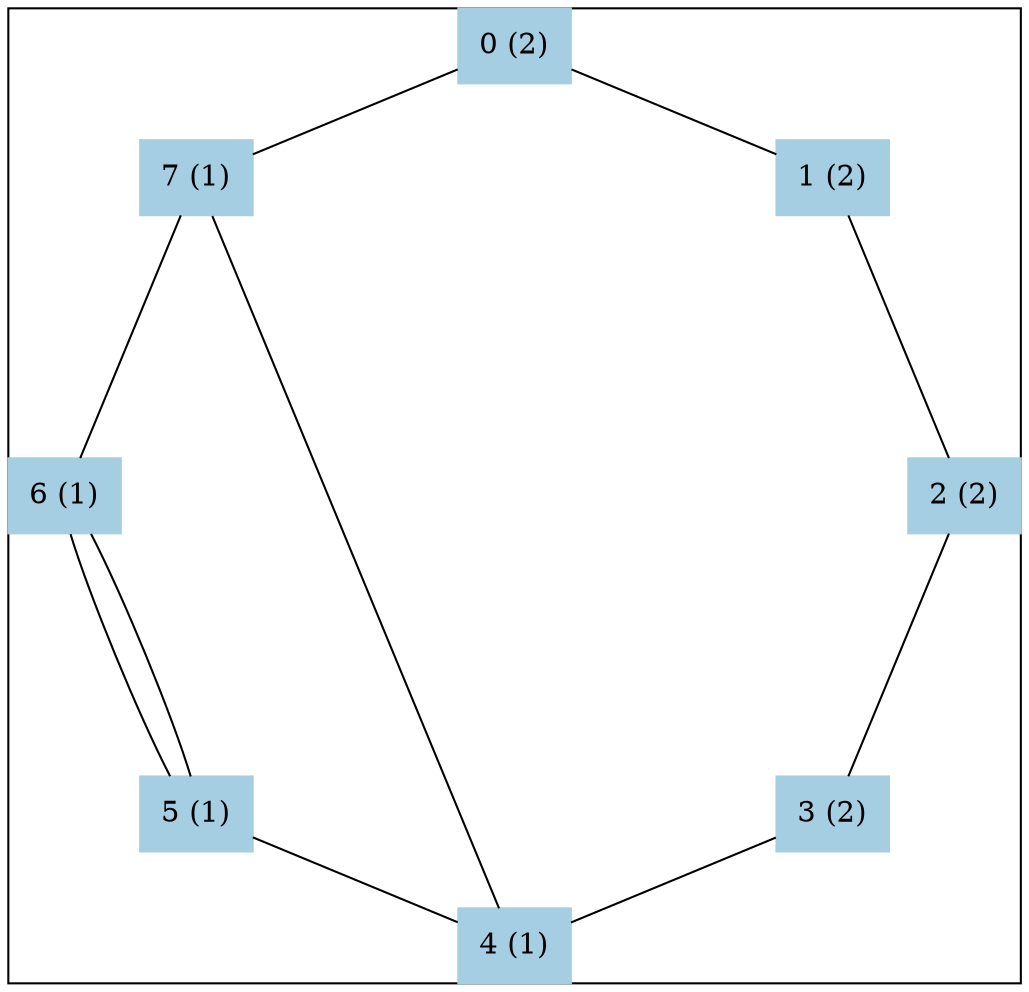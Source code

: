 graph test2 {
	graph [
		charset="utf-8",
		layout=neato
	];
	node [
		shape=box;
		style="solid, filled"
		colorscheme = paired12	];

	subgraph cluster_sub0 {
	node[ color=1 ]
	0[
		pos="5.000, 3.000!", 
		label="0 (2)"
	]
	1[
		pos="7.121, 2.121!", 
		label="1 (2)"
	]
	2[
		pos="8.000, 0.000!", 
		label="2 (2)"
	]
	3[
		pos="7.121, -2.121!", 
		label="3 (2)"
	]
	4[
		pos="5.000, -3.000!", 
		label="4 (1)"
	]
	5[
		pos="2.879, -2.121!", 
		label="5 (1)"
	]
	6[
		pos="2.000, 0.000!", 
		label="6 (1)"
	]
	7[
		pos="2.879, 2.121!", 
		label="7 (1)"
	]
	}

	0--1
	0--7
	1--2
	2--3
	3--4
	4--5
	4--7
	5--6
	5--6
	6--7
}